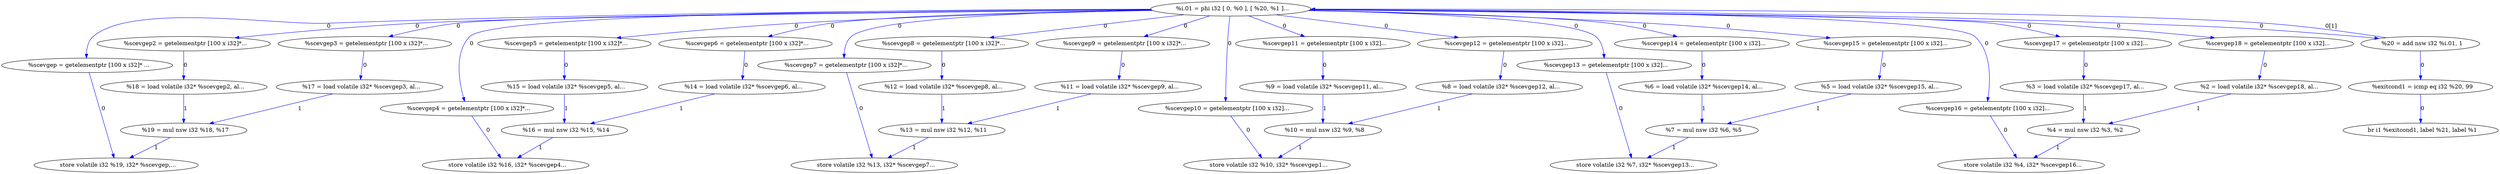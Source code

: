 digraph {
Node0x32c4dd0[label="  %scevgep = getelementptr [100 x i32]* ..."];
Node0x32c4cc0[label="  %i.01 = phi i32 [ 0, %0 ], [ %20, %1 ]..."];
Node0x32c4cc0 -> Node0x32c4dd0[label="0",color=blue];
Node0x32c4fb0[label="  %scevgep2 = getelementptr [100 x i32]*..."];
Node0x32c4cc0 -> Node0x32c4fb0[label="0",color=blue];
Node0x32c5090[label="  %scevgep3 = getelementptr [100 x i32]*..."];
Node0x32c4cc0 -> Node0x32c5090[label="0",color=blue];
Node0x32c5170[label="  %scevgep4 = getelementptr [100 x i32]*..."];
Node0x32c4cc0 -> Node0x32c5170[label="0",color=blue];
Node0x32c5250[label="  %scevgep5 = getelementptr [100 x i32]*..."];
Node0x32c4cc0 -> Node0x32c5250[label="0",color=blue];
Node0x32c5330[label="  %scevgep6 = getelementptr [100 x i32]*..."];
Node0x32c4cc0 -> Node0x32c5330[label="0",color=blue];
Node0x32c5410[label="  %scevgep7 = getelementptr [100 x i32]*..."];
Node0x32c4cc0 -> Node0x32c5410[label="0",color=blue];
Node0x32c54f0[label="  %scevgep8 = getelementptr [100 x i32]*..."];
Node0x32c4cc0 -> Node0x32c54f0[label="0",color=blue];
Node0x32c55d0[label="  %scevgep9 = getelementptr [100 x i32]*..."];
Node0x32c4cc0 -> Node0x32c55d0[label="0",color=blue];
Node0x32c56b0[label="  %scevgep10 = getelementptr [100 x i32]..."];
Node0x32c4cc0 -> Node0x32c56b0[label="0",color=blue];
Node0x32c5790[label="  %scevgep11 = getelementptr [100 x i32]..."];
Node0x32c4cc0 -> Node0x32c5790[label="0",color=blue];
Node0x32c5870[label="  %scevgep12 = getelementptr [100 x i32]..."];
Node0x32c4cc0 -> Node0x32c5870[label="0",color=blue];
Node0x32c5950[label="  %scevgep13 = getelementptr [100 x i32]..."];
Node0x32c4cc0 -> Node0x32c5950[label="0",color=blue];
Node0x32c5a30[label="  %scevgep14 = getelementptr [100 x i32]..."];
Node0x32c4cc0 -> Node0x32c5a30[label="0",color=blue];
Node0x32c5b10[label="  %scevgep15 = getelementptr [100 x i32]..."];
Node0x32c4cc0 -> Node0x32c5b10[label="0",color=blue];
Node0x32c5bf0[label="  %scevgep16 = getelementptr [100 x i32]..."];
Node0x32c4cc0 -> Node0x32c5bf0[label="0",color=blue];
Node0x32c5cd0[label="  %scevgep17 = getelementptr [100 x i32]..."];
Node0x32c4cc0 -> Node0x32c5cd0[label="0",color=blue];
Node0x32c5db0[label="  %scevgep18 = getelementptr [100 x i32]..."];
Node0x32c4cc0 -> Node0x32c5db0[label="0",color=blue];
Node0x32c7a30[label="  %20 = add nsw i32 %i.01, 1"];
Node0x32c4cc0 -> Node0x32c7a30[label="0",color=blue];
Node0x32c7950[label="  store volatile i32 %19, i32* %scevgep,..."];
Node0x32c4dd0 -> Node0x32c7950[label="0",color=blue];
Node0x32c76b0[label="  %18 = load volatile i32* %scevgep2, al..."];
Node0x32c4fb0 -> Node0x32c76b0[label="0",color=blue];
Node0x32c75d0[label="  %17 = load volatile i32* %scevgep3, al..."];
Node0x32c5090 -> Node0x32c75d0[label="0",color=blue];
Node0x32c74f0[label="  store volatile i32 %16, i32* %scevgep4..."];
Node0x32c5170 -> Node0x32c74f0[label="0",color=blue];
Node0x32c7250[label="  %15 = load volatile i32* %scevgep5, al..."];
Node0x32c5250 -> Node0x32c7250[label="0",color=blue];
Node0x32c7170[label="  %14 = load volatile i32* %scevgep6, al..."];
Node0x32c5330 -> Node0x32c7170[label="0",color=blue];
Node0x32c7090[label="  store volatile i32 %13, i32* %scevgep7..."];
Node0x32c5410 -> Node0x32c7090[label="0",color=blue];
Node0x32c6df0[label="  %12 = load volatile i32* %scevgep8, al..."];
Node0x32c54f0 -> Node0x32c6df0[label="0",color=blue];
Node0x32c6d10[label="  %11 = load volatile i32* %scevgep9, al..."];
Node0x32c55d0 -> Node0x32c6d10[label="0",color=blue];
Node0x32c6c30[label="  store volatile i32 %10, i32* %scevgep1..."];
Node0x32c56b0 -> Node0x32c6c30[label="0",color=blue];
Node0x32c6990[label="  %9 = load volatile i32* %scevgep11, al..."];
Node0x32c5790 -> Node0x32c6990[label="0",color=blue];
Node0x32c68b0[label="  %8 = load volatile i32* %scevgep12, al..."];
Node0x32c5870 -> Node0x32c68b0[label="0",color=blue];
Node0x32c67d0[label="  store volatile i32 %7, i32* %scevgep13..."];
Node0x32c5950 -> Node0x32c67d0[label="0",color=blue];
Node0x32c64f0[label="  %6 = load volatile i32* %scevgep14, al..."];
Node0x32c5a30 -> Node0x32c64f0[label="0",color=blue];
Node0x32c6410[label="  %5 = load volatile i32* %scevgep15, al..."];
Node0x32c5b10 -> Node0x32c6410[label="0",color=blue];
Node0x32c6330[label="  store volatile i32 %4, i32* %scevgep16..."];
Node0x32c5bf0 -> Node0x32c6330[label="0",color=blue];
Node0x32c6050[label="  %3 = load volatile i32* %scevgep17, al..."];
Node0x32c5cd0 -> Node0x32c6050[label="0",color=blue];
Node0x32c5f70[label="  %2 = load volatile i32* %scevgep18, al..."];
Node0x32c5db0 -> Node0x32c5f70[label="0",color=blue];
Node0x32c6130[label="  %4 = mul nsw i32 %3, %2"];
Node0x32c5f70 -> Node0x32c6130[label="1",color=blue];
Node0x32c6050 -> Node0x32c6130[label="1",color=blue];
Node0x32c6130 -> Node0x32c6330[label="1",color=blue];
Node0x32c6610[label="  %7 = mul nsw i32 %6, %5"];
Node0x32c6410 -> Node0x32c6610[label="1",color=blue];
Node0x32c64f0 -> Node0x32c6610[label="1",color=blue];
Node0x32c6610 -> Node0x32c67d0[label="1",color=blue];
Node0x32c6a70[label="  %10 = mul nsw i32 %9, %8"];
Node0x32c68b0 -> Node0x32c6a70[label="1",color=blue];
Node0x32c6990 -> Node0x32c6a70[label="1",color=blue];
Node0x32c6a70 -> Node0x32c6c30[label="1",color=blue];
Node0x32c6ed0[label="  %13 = mul nsw i32 %12, %11"];
Node0x32c6d10 -> Node0x32c6ed0[label="1",color=blue];
Node0x32c6df0 -> Node0x32c6ed0[label="1",color=blue];
Node0x32c6ed0 -> Node0x32c7090[label="1",color=blue];
Node0x32c7330[label="  %16 = mul nsw i32 %15, %14"];
Node0x32c7170 -> Node0x32c7330[label="1",color=blue];
Node0x32c7250 -> Node0x32c7330[label="1",color=blue];
Node0x32c7330 -> Node0x32c74f0[label="1",color=blue];
Node0x32c7790[label="  %19 = mul nsw i32 %18, %17"];
Node0x32c75d0 -> Node0x32c7790[label="1",color=blue];
Node0x32c76b0 -> Node0x32c7790[label="1",color=blue];
Node0x32c7790 -> Node0x32c7950[label="1",color=blue];
Node0x32c4cc0 -> Node0x32c7a30[label="0[1]",color=blue,dir=back];
Node0x32c7b10[label="  %exitcond1 = icmp eq i32 %20, 99"];
Node0x32c7a30 -> Node0x32c7b10[label="0",color=blue];
Node0x32c7c50[label="  br i1 %exitcond1, label %21, label %1"];
Node0x32c7b10 -> Node0x32c7c50[label="0",color=blue];
}
